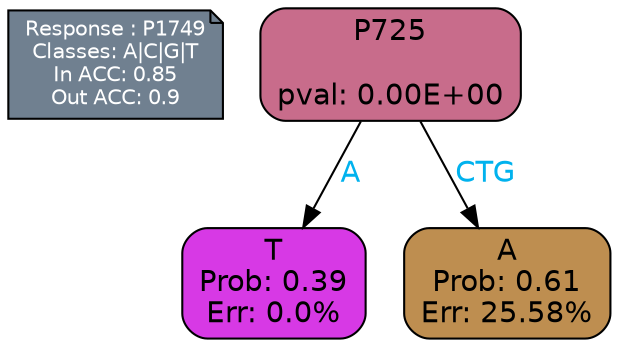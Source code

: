digraph Tree {
node [shape=box, style="filled, rounded", color="black", fontname=helvetica] ;
graph [ranksep=equally, splines=polylines, bgcolor=transparent, dpi=600] ;
edge [fontname=helvetica] ;
LEGEND [label="Response : P1749
Classes: A|C|G|T
In ACC: 0.85
Out ACC: 0.9
",shape=note,align=left,style=filled,fillcolor="slategray",fontcolor="white",fontsize=10];1 [label="P725

pval: 0.00E+00", fillcolor="#c86c8b"] ;
2 [label="T
Prob: 0.39
Err: 0.0%", fillcolor="#d739e5"] ;
3 [label="A
Prob: 0.61
Err: 25.58%", fillcolor="#be8e50"] ;
1 -> 2 [label="A",fontcolor=deepskyblue2] ;
1 -> 3 [label="CTG",fontcolor=deepskyblue2] ;
{rank = same; 2;3;}{rank = same; LEGEND;1;}}